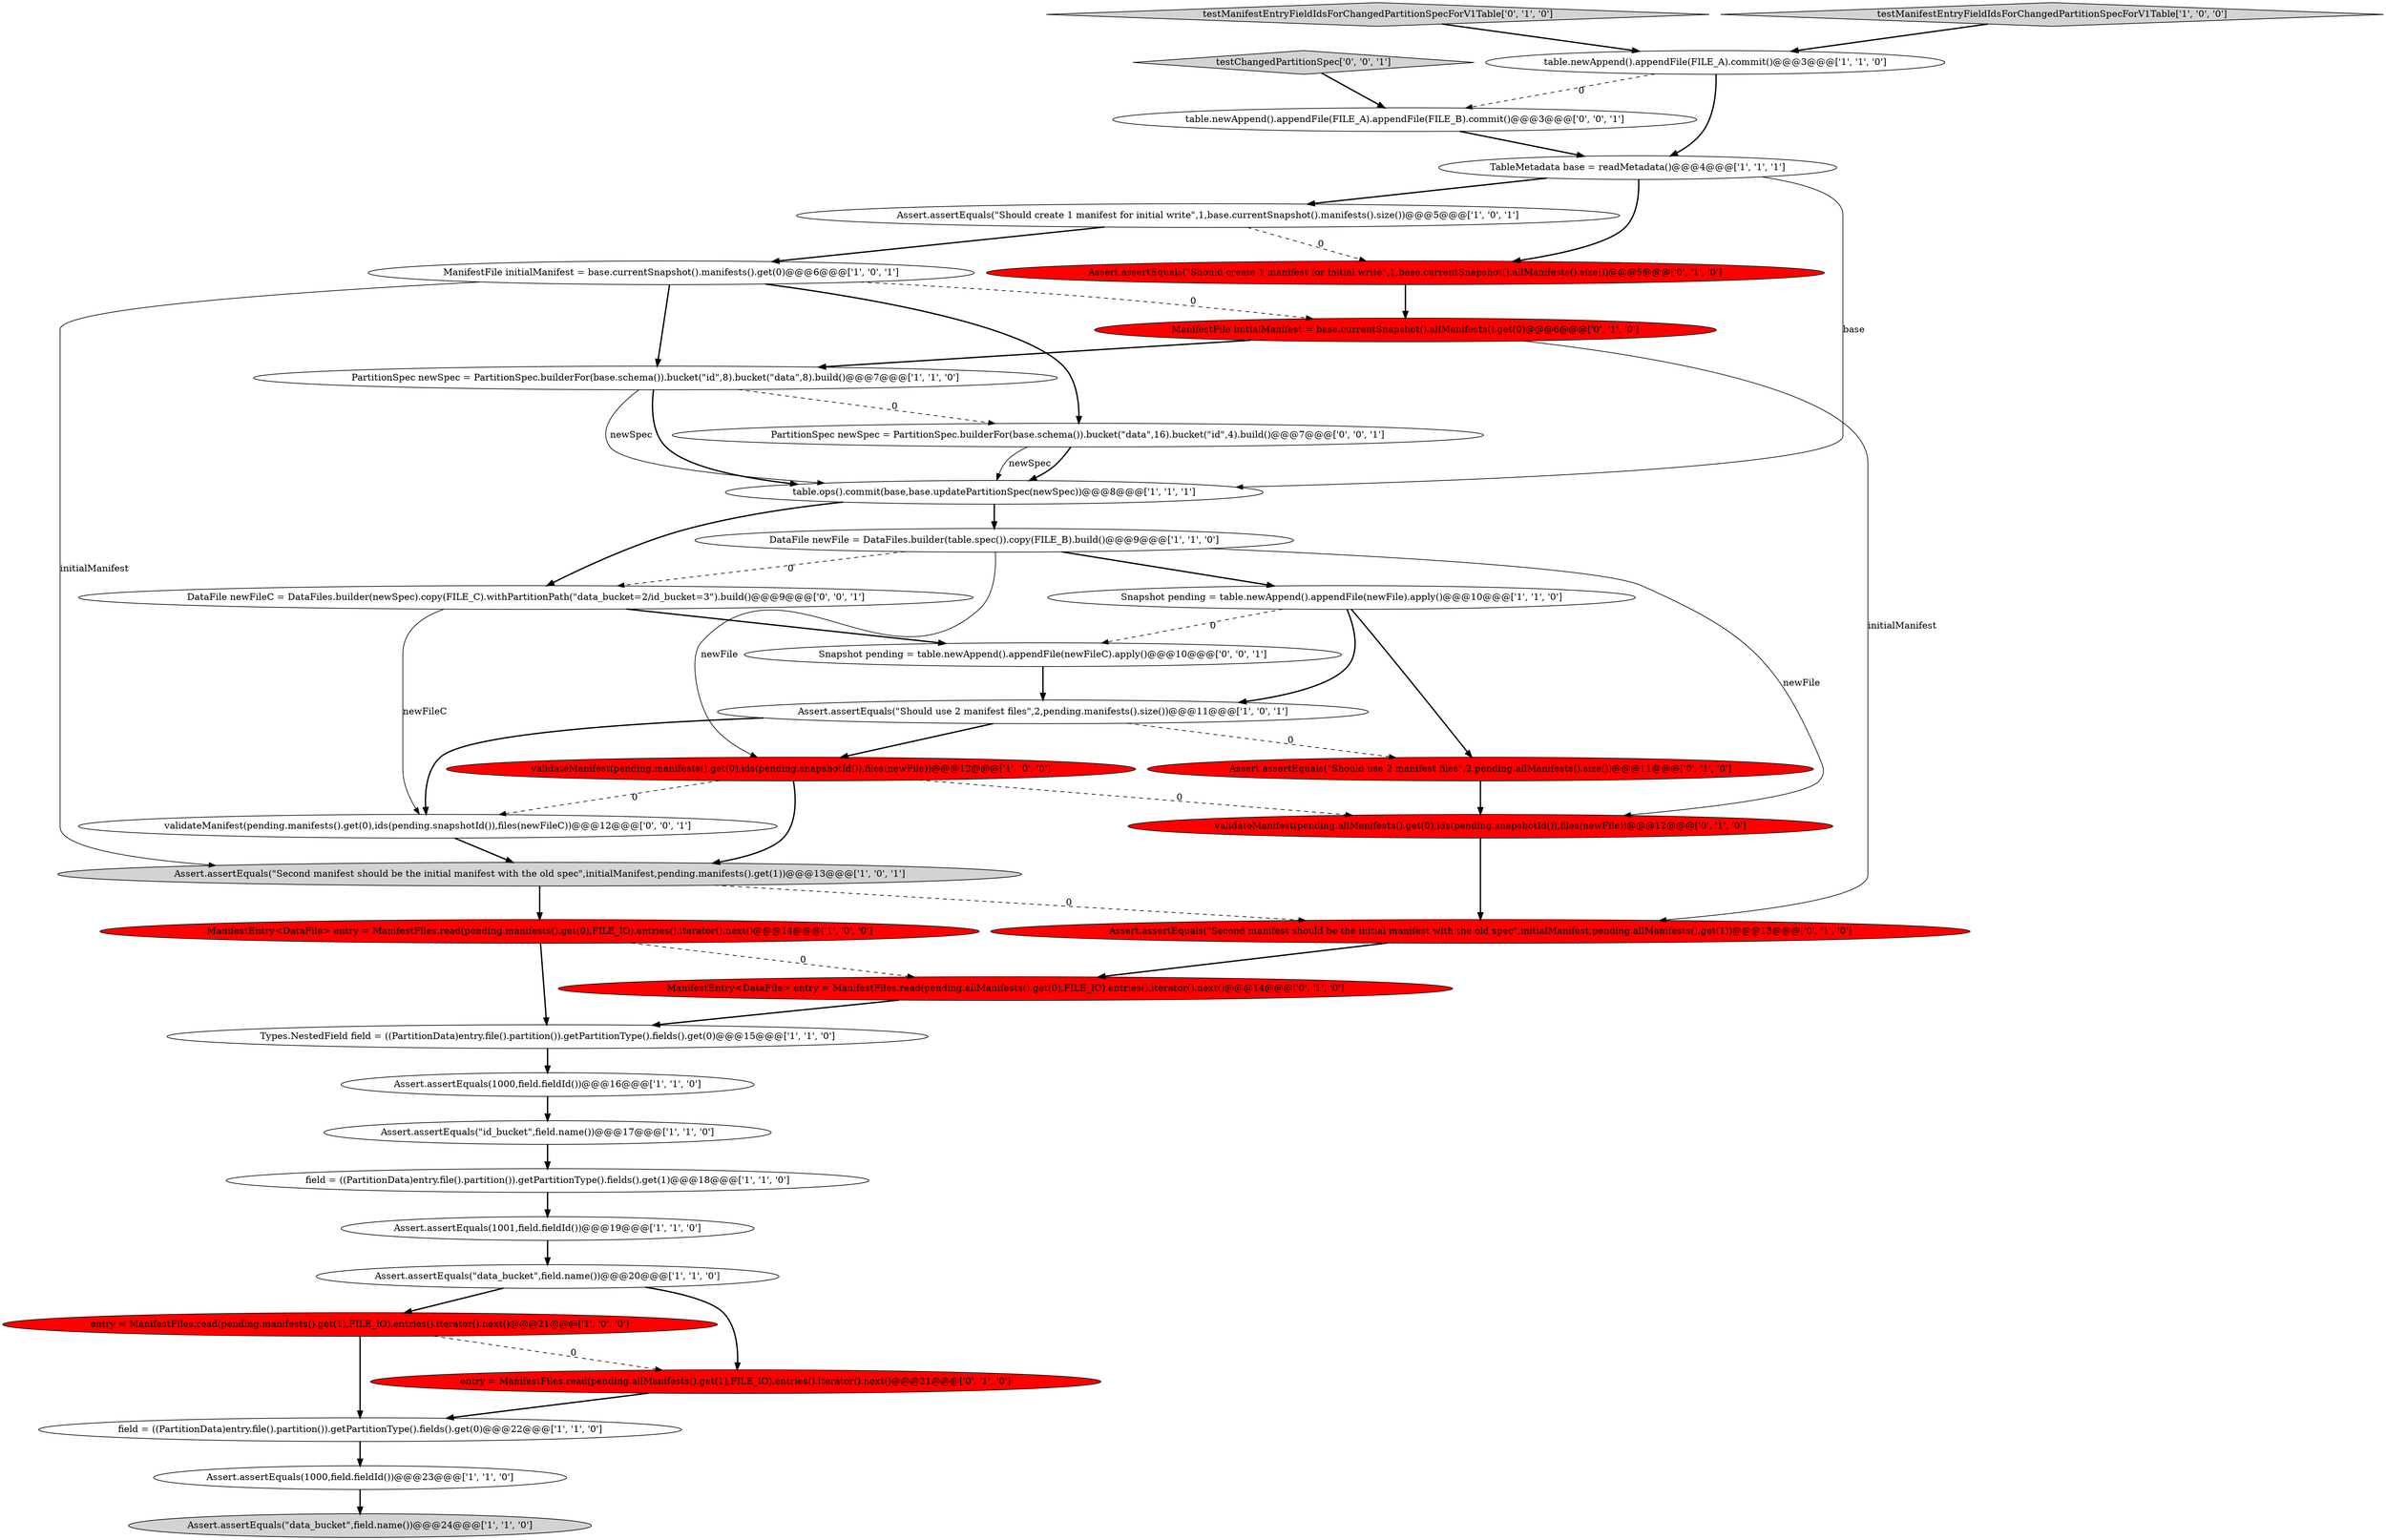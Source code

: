 digraph {
5 [style = filled, label = "field = ((PartitionData)entry.file().partition()).getPartitionType().fields().get(0)@@@22@@@['1', '1', '0']", fillcolor = white, shape = ellipse image = "AAA0AAABBB1BBB"];
10 [style = filled, label = "entry = ManifestFiles.read(pending.manifests().get(1),FILE_IO).entries().iterator().next()@@@21@@@['1', '0', '0']", fillcolor = red, shape = ellipse image = "AAA1AAABBB1BBB"];
11 [style = filled, label = "Snapshot pending = table.newAppend().appendFile(newFile).apply()@@@10@@@['1', '1', '0']", fillcolor = white, shape = ellipse image = "AAA0AAABBB1BBB"];
12 [style = filled, label = "validateManifest(pending.manifests().get(0),ids(pending.snapshotId()),files(newFile))@@@12@@@['1', '0', '0']", fillcolor = red, shape = ellipse image = "AAA1AAABBB1BBB"];
21 [style = filled, label = "Assert.assertEquals(\"data_bucket\",field.name())@@@20@@@['1', '1', '0']", fillcolor = white, shape = ellipse image = "AAA0AAABBB1BBB"];
16 [style = filled, label = "ManifestFile initialManifest = base.currentSnapshot().manifests().get(0)@@@6@@@['1', '0', '1']", fillcolor = white, shape = ellipse image = "AAA0AAABBB1BBB"];
7 [style = filled, label = "Assert.assertEquals(1000,field.fieldId())@@@23@@@['1', '1', '0']", fillcolor = white, shape = ellipse image = "AAA0AAABBB1BBB"];
3 [style = filled, label = "DataFile newFile = DataFiles.builder(table.spec()).copy(FILE_B).build()@@@9@@@['1', '1', '0']", fillcolor = white, shape = ellipse image = "AAA0AAABBB1BBB"];
13 [style = filled, label = "Assert.assertEquals(\"Should create 1 manifest for initial write\",1,base.currentSnapshot().manifests().size())@@@5@@@['1', '0', '1']", fillcolor = white, shape = ellipse image = "AAA0AAABBB1BBB"];
24 [style = filled, label = "testManifestEntryFieldIdsForChangedPartitionSpecForV1Table['0', '1', '0']", fillcolor = lightgray, shape = diamond image = "AAA0AAABBB2BBB"];
29 [style = filled, label = "entry = ManifestFiles.read(pending.allManifests().get(1),FILE_IO).entries().iterator().next()@@@21@@@['0', '1', '0']", fillcolor = red, shape = ellipse image = "AAA1AAABBB2BBB"];
36 [style = filled, label = "PartitionSpec newSpec = PartitionSpec.builderFor(base.schema()).bucket(\"data\",16).bucket(\"id\",4).build()@@@7@@@['0', '0', '1']", fillcolor = white, shape = ellipse image = "AAA0AAABBB3BBB"];
9 [style = filled, label = "Assert.assertEquals(\"Should use 2 manifest files\",2,pending.manifests().size())@@@11@@@['1', '0', '1']", fillcolor = white, shape = ellipse image = "AAA0AAABBB1BBB"];
14 [style = filled, label = "table.ops().commit(base,base.updatePartitionSpec(newSpec))@@@8@@@['1', '1', '1']", fillcolor = white, shape = ellipse image = "AAA0AAABBB1BBB"];
33 [style = filled, label = "validateManifest(pending.manifests().get(0),ids(pending.snapshotId()),files(newFileC))@@@12@@@['0', '0', '1']", fillcolor = white, shape = ellipse image = "AAA0AAABBB3BBB"];
4 [style = filled, label = "Assert.assertEquals(\"Second manifest should be the initial manifest with the old spec\",initialManifest,pending.manifests().get(1))@@@13@@@['1', '0', '1']", fillcolor = lightgray, shape = ellipse image = "AAA0AAABBB1BBB"];
20 [style = filled, label = "testManifestEntryFieldIdsForChangedPartitionSpecForV1Table['1', '0', '0']", fillcolor = lightgray, shape = diamond image = "AAA0AAABBB1BBB"];
25 [style = filled, label = "Assert.assertEquals(\"Should use 2 manifest files\",2,pending.allManifests().size())@@@11@@@['0', '1', '0']", fillcolor = red, shape = ellipse image = "AAA1AAABBB2BBB"];
26 [style = filled, label = "ManifestEntry<DataFile> entry = ManifestFiles.read(pending.allManifests().get(0),FILE_IO).entries().iterator().next()@@@14@@@['0', '1', '0']", fillcolor = red, shape = ellipse image = "AAA1AAABBB2BBB"];
22 [style = filled, label = "Assert.assertEquals(\"data_bucket\",field.name())@@@24@@@['1', '1', '0']", fillcolor = lightgray, shape = ellipse image = "AAA0AAABBB1BBB"];
34 [style = filled, label = "testChangedPartitionSpec['0', '0', '1']", fillcolor = lightgray, shape = diamond image = "AAA0AAABBB3BBB"];
30 [style = filled, label = "validateManifest(pending.allManifests().get(0),ids(pending.snapshotId()),files(newFile))@@@12@@@['0', '1', '0']", fillcolor = red, shape = ellipse image = "AAA1AAABBB2BBB"];
19 [style = filled, label = "field = ((PartitionData)entry.file().partition()).getPartitionType().fields().get(1)@@@18@@@['1', '1', '0']", fillcolor = white, shape = ellipse image = "AAA0AAABBB1BBB"];
6 [style = filled, label = "Assert.assertEquals(1001,field.fieldId())@@@19@@@['1', '1', '0']", fillcolor = white, shape = ellipse image = "AAA0AAABBB1BBB"];
35 [style = filled, label = "DataFile newFileC = DataFiles.builder(newSpec).copy(FILE_C).withPartitionPath(\"data_bucket=2/id_bucket=3\").build()@@@9@@@['0', '0', '1']", fillcolor = white, shape = ellipse image = "AAA0AAABBB3BBB"];
1 [style = filled, label = "TableMetadata base = readMetadata()@@@4@@@['1', '1', '1']", fillcolor = white, shape = ellipse image = "AAA0AAABBB1BBB"];
18 [style = filled, label = "Types.NestedField field = ((PartitionData)entry.file().partition()).getPartitionType().fields().get(0)@@@15@@@['1', '1', '0']", fillcolor = white, shape = ellipse image = "AAA0AAABBB1BBB"];
23 [style = filled, label = "Assert.assertEquals(\"Second manifest should be the initial manifest with the old spec\",initialManifest,pending.allManifests().get(1))@@@13@@@['0', '1', '0']", fillcolor = red, shape = ellipse image = "AAA1AAABBB2BBB"];
2 [style = filled, label = "Assert.assertEquals(\"id_bucket\",field.name())@@@17@@@['1', '1', '0']", fillcolor = white, shape = ellipse image = "AAA0AAABBB1BBB"];
17 [style = filled, label = "ManifestEntry<DataFile> entry = ManifestFiles.read(pending.manifests().get(0),FILE_IO).entries().iterator().next()@@@14@@@['1', '0', '0']", fillcolor = red, shape = ellipse image = "AAA1AAABBB1BBB"];
27 [style = filled, label = "ManifestFile initialManifest = base.currentSnapshot().allManifests().get(0)@@@6@@@['0', '1', '0']", fillcolor = red, shape = ellipse image = "AAA1AAABBB2BBB"];
8 [style = filled, label = "PartitionSpec newSpec = PartitionSpec.builderFor(base.schema()).bucket(\"id\",8).bucket(\"data\",8).build()@@@7@@@['1', '1', '0']", fillcolor = white, shape = ellipse image = "AAA0AAABBB1BBB"];
15 [style = filled, label = "Assert.assertEquals(1000,field.fieldId())@@@16@@@['1', '1', '0']", fillcolor = white, shape = ellipse image = "AAA0AAABBB1BBB"];
32 [style = filled, label = "Snapshot pending = table.newAppend().appendFile(newFileC).apply()@@@10@@@['0', '0', '1']", fillcolor = white, shape = ellipse image = "AAA0AAABBB3BBB"];
31 [style = filled, label = "table.newAppend().appendFile(FILE_A).appendFile(FILE_B).commit()@@@3@@@['0', '0', '1']", fillcolor = white, shape = ellipse image = "AAA0AAABBB3BBB"];
0 [style = filled, label = "table.newAppend().appendFile(FILE_A).commit()@@@3@@@['1', '1', '0']", fillcolor = white, shape = ellipse image = "AAA0AAABBB1BBB"];
28 [style = filled, label = "Assert.assertEquals(\"Should create 1 manifest for initial write\",1,base.currentSnapshot().allManifests().size())@@@5@@@['0', '1', '0']", fillcolor = red, shape = ellipse image = "AAA1AAABBB2BBB"];
11->32 [style = dashed, label="0"];
14->3 [style = bold, label=""];
21->10 [style = bold, label=""];
16->36 [style = bold, label=""];
15->2 [style = bold, label=""];
36->14 [style = solid, label="newSpec"];
2->19 [style = bold, label=""];
29->5 [style = bold, label=""];
3->35 [style = dashed, label="0"];
12->33 [style = dashed, label="0"];
4->17 [style = bold, label=""];
16->8 [style = bold, label=""];
14->35 [style = bold, label=""];
9->33 [style = bold, label=""];
16->27 [style = dashed, label="0"];
24->0 [style = bold, label=""];
6->21 [style = bold, label=""];
25->30 [style = bold, label=""];
20->0 [style = bold, label=""];
30->23 [style = bold, label=""];
18->15 [style = bold, label=""];
33->4 [style = bold, label=""];
3->11 [style = bold, label=""];
23->26 [style = bold, label=""];
8->14 [style = bold, label=""];
35->32 [style = bold, label=""];
34->31 [style = bold, label=""];
8->14 [style = solid, label="newSpec"];
3->12 [style = solid, label="newFile"];
31->1 [style = bold, label=""];
12->30 [style = dashed, label="0"];
10->29 [style = dashed, label="0"];
8->36 [style = dashed, label="0"];
11->9 [style = bold, label=""];
19->6 [style = bold, label=""];
36->14 [style = bold, label=""];
1->13 [style = bold, label=""];
13->16 [style = bold, label=""];
27->23 [style = solid, label="initialManifest"];
13->28 [style = dashed, label="0"];
32->9 [style = bold, label=""];
7->22 [style = bold, label=""];
1->28 [style = bold, label=""];
21->29 [style = bold, label=""];
10->5 [style = bold, label=""];
12->4 [style = bold, label=""];
0->1 [style = bold, label=""];
9->25 [style = dashed, label="0"];
0->31 [style = dashed, label="0"];
16->4 [style = solid, label="initialManifest"];
5->7 [style = bold, label=""];
17->26 [style = dashed, label="0"];
9->12 [style = bold, label=""];
28->27 [style = bold, label=""];
35->33 [style = solid, label="newFileC"];
3->30 [style = solid, label="newFile"];
1->14 [style = solid, label="base"];
4->23 [style = dashed, label="0"];
27->8 [style = bold, label=""];
17->18 [style = bold, label=""];
11->25 [style = bold, label=""];
26->18 [style = bold, label=""];
}
